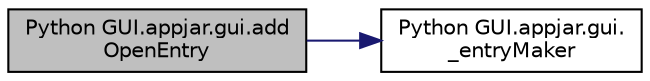 digraph "Python GUI.appjar.gui.addOpenEntry"
{
  edge [fontname="Helvetica",fontsize="10",labelfontname="Helvetica",labelfontsize="10"];
  node [fontname="Helvetica",fontsize="10",shape=record];
  rankdir="LR";
  Node684 [label="Python GUI.appjar.gui.add\lOpenEntry",height=0.2,width=0.4,color="black", fillcolor="grey75", style="filled", fontcolor="black"];
  Node684 -> Node685 [color="midnightblue",fontsize="10",style="solid",fontname="Helvetica"];
  Node685 [label="Python GUI.appjar.gui.\l_entryMaker",height=0.2,width=0.4,color="black", fillcolor="white", style="filled",URL="$class_python_01_g_u_i_1_1appjar_1_1gui.html#ae7af8ce191633f9119bb81c8d1f49960"];
}
